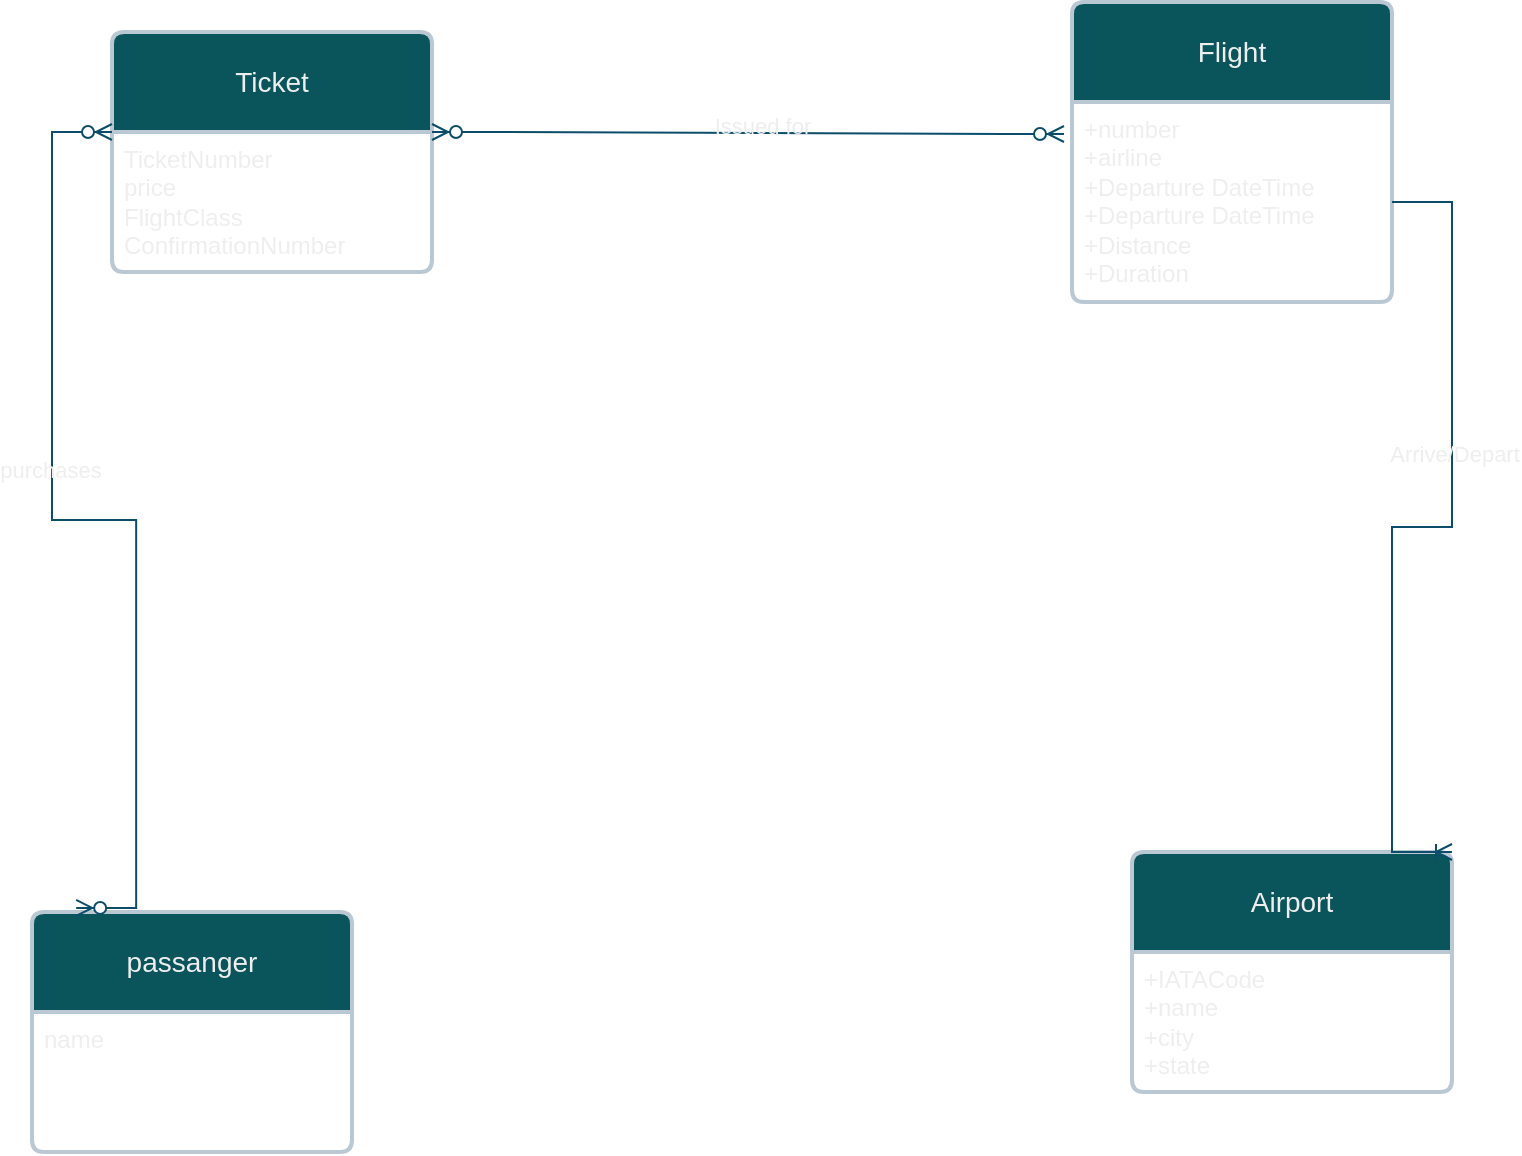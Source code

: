 <mxfile version="26.2.2">
  <diagram name="Page-1" id="Jox1mD09PLOzzqwMUV93">
    <mxGraphModel dx="1428" dy="841" grid="1" gridSize="10" guides="1" tooltips="1" connect="1" arrows="1" fold="1" page="1" pageScale="1" pageWidth="827" pageHeight="1169" math="0" shadow="0">
      <root>
        <mxCell id="0" />
        <mxCell id="1" parent="0" />
        <mxCell id="JD0Q_h_O8emBgRaYIWqH-1" value="passanger" style="swimlane;childLayout=stackLayout;horizontal=1;startSize=50;horizontalStack=0;rounded=1;fontSize=14;fontStyle=0;strokeWidth=2;resizeParent=0;resizeLast=1;shadow=0;dashed=0;align=center;arcSize=4;whiteSpace=wrap;html=1;labelBackgroundColor=none;fillColor=#09555B;strokeColor=#BAC8D3;fontColor=#EEEEEE;" parent="1" vertex="1">
          <mxGeometry x="50" y="530" width="160" height="120" as="geometry" />
        </mxCell>
        <mxCell id="JD0Q_h_O8emBgRaYIWqH-2" value="name" style="align=left;strokeColor=none;fillColor=none;spacingLeft=4;spacingRight=4;fontSize=12;verticalAlign=top;resizable=0;rotatable=0;part=1;html=1;whiteSpace=wrap;labelBackgroundColor=none;fontColor=#EEEEEE;" parent="JD0Q_h_O8emBgRaYIWqH-1" vertex="1">
          <mxGeometry y="50" width="160" height="70" as="geometry" />
        </mxCell>
        <mxCell id="JD0Q_h_O8emBgRaYIWqH-3" value="Flight" style="swimlane;childLayout=stackLayout;horizontal=1;startSize=50;horizontalStack=0;rounded=1;fontSize=14;fontStyle=0;strokeWidth=2;resizeParent=0;resizeLast=1;shadow=0;dashed=0;align=center;arcSize=4;whiteSpace=wrap;html=1;labelBackgroundColor=none;fillColor=#09555B;strokeColor=#BAC8D3;fontColor=#EEEEEE;" parent="1" vertex="1">
          <mxGeometry x="570" y="75" width="160" height="150" as="geometry" />
        </mxCell>
        <mxCell id="JD0Q_h_O8emBgRaYIWqH-4" value="+number&lt;br&gt;+airline&lt;div&gt;+Departure DateTime&lt;/div&gt;&lt;div&gt;+Departure DateTime&lt;/div&gt;&lt;div&gt;+Distance&lt;/div&gt;&lt;div&gt;+Duration&lt;/div&gt;" style="align=left;strokeColor=none;fillColor=none;spacingLeft=4;spacingRight=4;fontSize=12;verticalAlign=top;resizable=0;rotatable=0;part=1;html=1;whiteSpace=wrap;labelBackgroundColor=none;fontColor=#EEEEEE;" parent="JD0Q_h_O8emBgRaYIWqH-3" vertex="1">
          <mxGeometry y="50" width="160" height="100" as="geometry" />
        </mxCell>
        <mxCell id="JD0Q_h_O8emBgRaYIWqH-5" value="Airport" style="swimlane;childLayout=stackLayout;horizontal=1;startSize=50;horizontalStack=0;rounded=1;fontSize=14;fontStyle=0;strokeWidth=2;resizeParent=0;resizeLast=1;shadow=0;dashed=0;align=center;arcSize=4;whiteSpace=wrap;html=1;labelBackgroundColor=none;fillColor=#09555B;strokeColor=#BAC8D3;fontColor=#EEEEEE;" parent="1" vertex="1">
          <mxGeometry x="600" y="500" width="160" height="120" as="geometry" />
        </mxCell>
        <mxCell id="JD0Q_h_O8emBgRaYIWqH-6" value="&lt;div&gt;+IATACode&lt;/div&gt;+name&lt;br&gt;+city&lt;div&gt;+state&lt;/div&gt;" style="align=left;strokeColor=none;fillColor=none;spacingLeft=4;spacingRight=4;fontSize=12;verticalAlign=top;resizable=0;rotatable=0;part=1;html=1;whiteSpace=wrap;labelBackgroundColor=none;fontColor=#EEEEEE;" parent="JD0Q_h_O8emBgRaYIWqH-5" vertex="1">
          <mxGeometry y="50" width="160" height="70" as="geometry" />
        </mxCell>
        <mxCell id="JD0Q_h_O8emBgRaYIWqH-13" value="Ticket" style="swimlane;childLayout=stackLayout;horizontal=1;startSize=50;horizontalStack=0;rounded=1;fontSize=14;fontStyle=0;strokeWidth=2;resizeParent=0;resizeLast=1;shadow=0;dashed=0;align=center;arcSize=4;whiteSpace=wrap;html=1;labelBackgroundColor=none;fillColor=#09555B;strokeColor=#BAC8D3;fontColor=#EEEEEE;" parent="1" vertex="1">
          <mxGeometry x="90" y="90" width="160" height="120" as="geometry" />
        </mxCell>
        <mxCell id="JD0Q_h_O8emBgRaYIWqH-14" value="TicketNumber&lt;div&gt;price&lt;/div&gt;&lt;div&gt;FlightClass&lt;/div&gt;&lt;div&gt;ConfirmationNumber&lt;/div&gt;&lt;div&gt;&lt;br&gt;&lt;/div&gt;" style="align=left;strokeColor=none;fillColor=none;spacingLeft=4;spacingRight=4;fontSize=12;verticalAlign=top;resizable=0;rotatable=0;part=1;html=1;whiteSpace=wrap;labelBackgroundColor=none;fontColor=#EEEEEE;" parent="JD0Q_h_O8emBgRaYIWqH-13" vertex="1">
          <mxGeometry y="50" width="160" height="70" as="geometry" />
        </mxCell>
        <mxCell id="JD0Q_h_O8emBgRaYIWqH-17" value="" style="edgeStyle=entityRelationEdgeStyle;fontSize=12;html=1;endArrow=ERzeroToMany;endFill=1;startArrow=ERzeroToMany;rounded=0;exitX=1;exitY=0;exitDx=0;exitDy=0;entryX=-0.025;entryY=0.16;entryDx=0;entryDy=0;entryPerimeter=0;labelBackgroundColor=none;strokeColor=#0B4D6A;fontColor=default;" parent="1" source="JD0Q_h_O8emBgRaYIWqH-14" target="JD0Q_h_O8emBgRaYIWqH-4" edge="1">
          <mxGeometry width="100" height="100" relative="1" as="geometry">
            <mxPoint x="390" y="205" as="sourcePoint" />
            <mxPoint x="490" y="105" as="targetPoint" />
          </mxGeometry>
        </mxCell>
        <mxCell id="JD0Q_h_O8emBgRaYIWqH-18" value="Issued for" style="edgeLabel;html=1;align=center;verticalAlign=middle;resizable=0;points=[];labelBackgroundColor=none;fontColor=#EEEEEE;" parent="JD0Q_h_O8emBgRaYIWqH-17" vertex="1" connectable="0">
          <mxGeometry x="0.044" y="4" relative="1" as="geometry">
            <mxPoint as="offset" />
          </mxGeometry>
        </mxCell>
        <mxCell id="JD0Q_h_O8emBgRaYIWqH-15" value="" style="edgeStyle=entityRelationEdgeStyle;fontSize=12;html=1;endArrow=ERzeroToMany;endFill=1;startArrow=ERzeroToMany;rounded=0;entryX=0;entryY=0;entryDx=0;entryDy=0;exitX=0.138;exitY=-0.017;exitDx=0;exitDy=0;exitPerimeter=0;labelBackgroundColor=none;strokeColor=#0B4D6A;fontColor=default;" parent="1" source="JD0Q_h_O8emBgRaYIWqH-1" target="JD0Q_h_O8emBgRaYIWqH-14" edge="1">
          <mxGeometry width="100" height="100" relative="1" as="geometry">
            <mxPoint y="600" as="sourcePoint" />
            <mxPoint x="20" y="140" as="targetPoint" />
            <Array as="points">
              <mxPoint x="-130" y="70" />
              <mxPoint x="50" y="340" />
              <mxPoint x="20" y="130" />
            </Array>
          </mxGeometry>
        </mxCell>
        <mxCell id="JD0Q_h_O8emBgRaYIWqH-16" value="purchases" style="edgeLabel;html=1;align=center;verticalAlign=middle;resizable=0;points=[];labelBackgroundColor=none;fontColor=#EEEEEE;" parent="JD0Q_h_O8emBgRaYIWqH-15" vertex="1" connectable="0">
          <mxGeometry x="0.19" y="1" relative="1" as="geometry">
            <mxPoint as="offset" />
          </mxGeometry>
        </mxCell>
        <mxCell id="JD0Q_h_O8emBgRaYIWqH-11" value="" style="edgeStyle=entityRelationEdgeStyle;fontSize=12;html=1;endArrow=ERoneToMany;rounded=0;entryX=1;entryY=0;entryDx=0;entryDy=0;labelBackgroundColor=none;strokeColor=#0B4D6A;fontColor=default;" parent="1" source="JD0Q_h_O8emBgRaYIWqH-4" target="JD0Q_h_O8emBgRaYIWqH-5" edge="1">
          <mxGeometry width="100" height="100" relative="1" as="geometry">
            <mxPoint x="732" y="157" as="sourcePoint" />
            <mxPoint x="750.96" y="608.99" as="targetPoint" />
            <Array as="points">
              <mxPoint x="797.96" y="507" />
              <mxPoint x="928.96" y="477" />
              <mxPoint x="898.96" y="537" />
              <mxPoint x="948.96" y="457" />
            </Array>
          </mxGeometry>
        </mxCell>
        <mxCell id="JD0Q_h_O8emBgRaYIWqH-12" value="Arrive/Depart" style="edgeLabel;html=1;align=center;verticalAlign=middle;resizable=0;points=[];labelBackgroundColor=none;fontColor=#EEEEEE;" parent="JD0Q_h_O8emBgRaYIWqH-11" vertex="1" connectable="0">
          <mxGeometry x="-0.251" y="1" relative="1" as="geometry">
            <mxPoint as="offset" />
          </mxGeometry>
        </mxCell>
      </root>
    </mxGraphModel>
  </diagram>
</mxfile>
